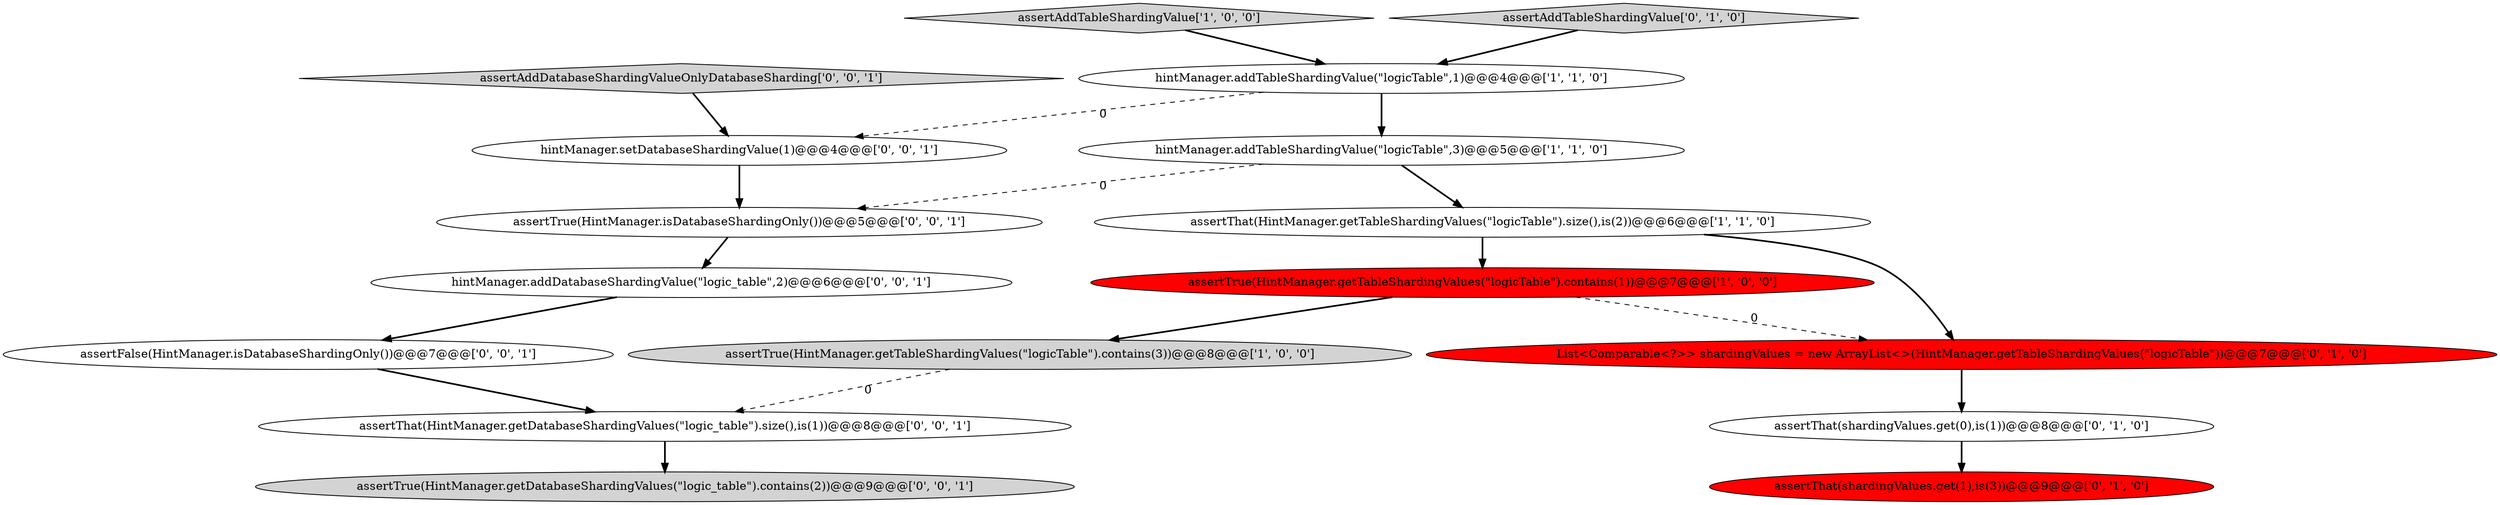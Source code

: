 digraph {
14 [style = filled, label = "assertTrue(HintManager.isDatabaseShardingOnly())@@@5@@@['0', '0', '1']", fillcolor = white, shape = ellipse image = "AAA0AAABBB3BBB"];
15 [style = filled, label = "assertAddDatabaseShardingValueOnlyDatabaseSharding['0', '0', '1']", fillcolor = lightgray, shape = diamond image = "AAA0AAABBB3BBB"];
16 [style = filled, label = "assertThat(HintManager.getDatabaseShardingValues(\"logic_table\").size(),is(1))@@@8@@@['0', '0', '1']", fillcolor = white, shape = ellipse image = "AAA0AAABBB3BBB"];
1 [style = filled, label = "assertThat(HintManager.getTableShardingValues(\"logicTable\").size(),is(2))@@@6@@@['1', '1', '0']", fillcolor = white, shape = ellipse image = "AAA0AAABBB1BBB"];
12 [style = filled, label = "assertTrue(HintManager.getDatabaseShardingValues(\"logic_table\").contains(2))@@@9@@@['0', '0', '1']", fillcolor = lightgray, shape = ellipse image = "AAA0AAABBB3BBB"];
13 [style = filled, label = "assertFalse(HintManager.isDatabaseShardingOnly())@@@7@@@['0', '0', '1']", fillcolor = white, shape = ellipse image = "AAA0AAABBB3BBB"];
3 [style = filled, label = "assertTrue(HintManager.getTableShardingValues(\"logicTable\").contains(1))@@@7@@@['1', '0', '0']", fillcolor = red, shape = ellipse image = "AAA1AAABBB1BBB"];
9 [style = filled, label = "assertThat(shardingValues.get(1),is(3))@@@9@@@['0', '1', '0']", fillcolor = red, shape = ellipse image = "AAA1AAABBB2BBB"];
5 [style = filled, label = "hintManager.addTableShardingValue(\"logicTable\",1)@@@4@@@['1', '1', '0']", fillcolor = white, shape = ellipse image = "AAA0AAABBB1BBB"];
7 [style = filled, label = "List<Comparable<?>> shardingValues = new ArrayList<>(HintManager.getTableShardingValues(\"logicTable\"))@@@7@@@['0', '1', '0']", fillcolor = red, shape = ellipse image = "AAA1AAABBB2BBB"];
8 [style = filled, label = "assertThat(shardingValues.get(0),is(1))@@@8@@@['0', '1', '0']", fillcolor = white, shape = ellipse image = "AAA0AAABBB2BBB"];
0 [style = filled, label = "assertAddTableShardingValue['1', '0', '0']", fillcolor = lightgray, shape = diamond image = "AAA0AAABBB1BBB"];
6 [style = filled, label = "assertAddTableShardingValue['0', '1', '0']", fillcolor = lightgray, shape = diamond image = "AAA0AAABBB2BBB"];
4 [style = filled, label = "assertTrue(HintManager.getTableShardingValues(\"logicTable\").contains(3))@@@8@@@['1', '0', '0']", fillcolor = lightgray, shape = ellipse image = "AAA0AAABBB1BBB"];
11 [style = filled, label = "hintManager.addDatabaseShardingValue(\"logic_table\",2)@@@6@@@['0', '0', '1']", fillcolor = white, shape = ellipse image = "AAA0AAABBB3BBB"];
2 [style = filled, label = "hintManager.addTableShardingValue(\"logicTable\",3)@@@5@@@['1', '1', '0']", fillcolor = white, shape = ellipse image = "AAA0AAABBB1BBB"];
10 [style = filled, label = "hintManager.setDatabaseShardingValue(1)@@@4@@@['0', '0', '1']", fillcolor = white, shape = ellipse image = "AAA0AAABBB3BBB"];
1->3 [style = bold, label=""];
6->5 [style = bold, label=""];
5->2 [style = bold, label=""];
15->10 [style = bold, label=""];
4->16 [style = dashed, label="0"];
2->14 [style = dashed, label="0"];
5->10 [style = dashed, label="0"];
7->8 [style = bold, label=""];
10->14 [style = bold, label=""];
14->11 [style = bold, label=""];
3->4 [style = bold, label=""];
1->7 [style = bold, label=""];
2->1 [style = bold, label=""];
13->16 [style = bold, label=""];
16->12 [style = bold, label=""];
11->13 [style = bold, label=""];
3->7 [style = dashed, label="0"];
0->5 [style = bold, label=""];
8->9 [style = bold, label=""];
}
